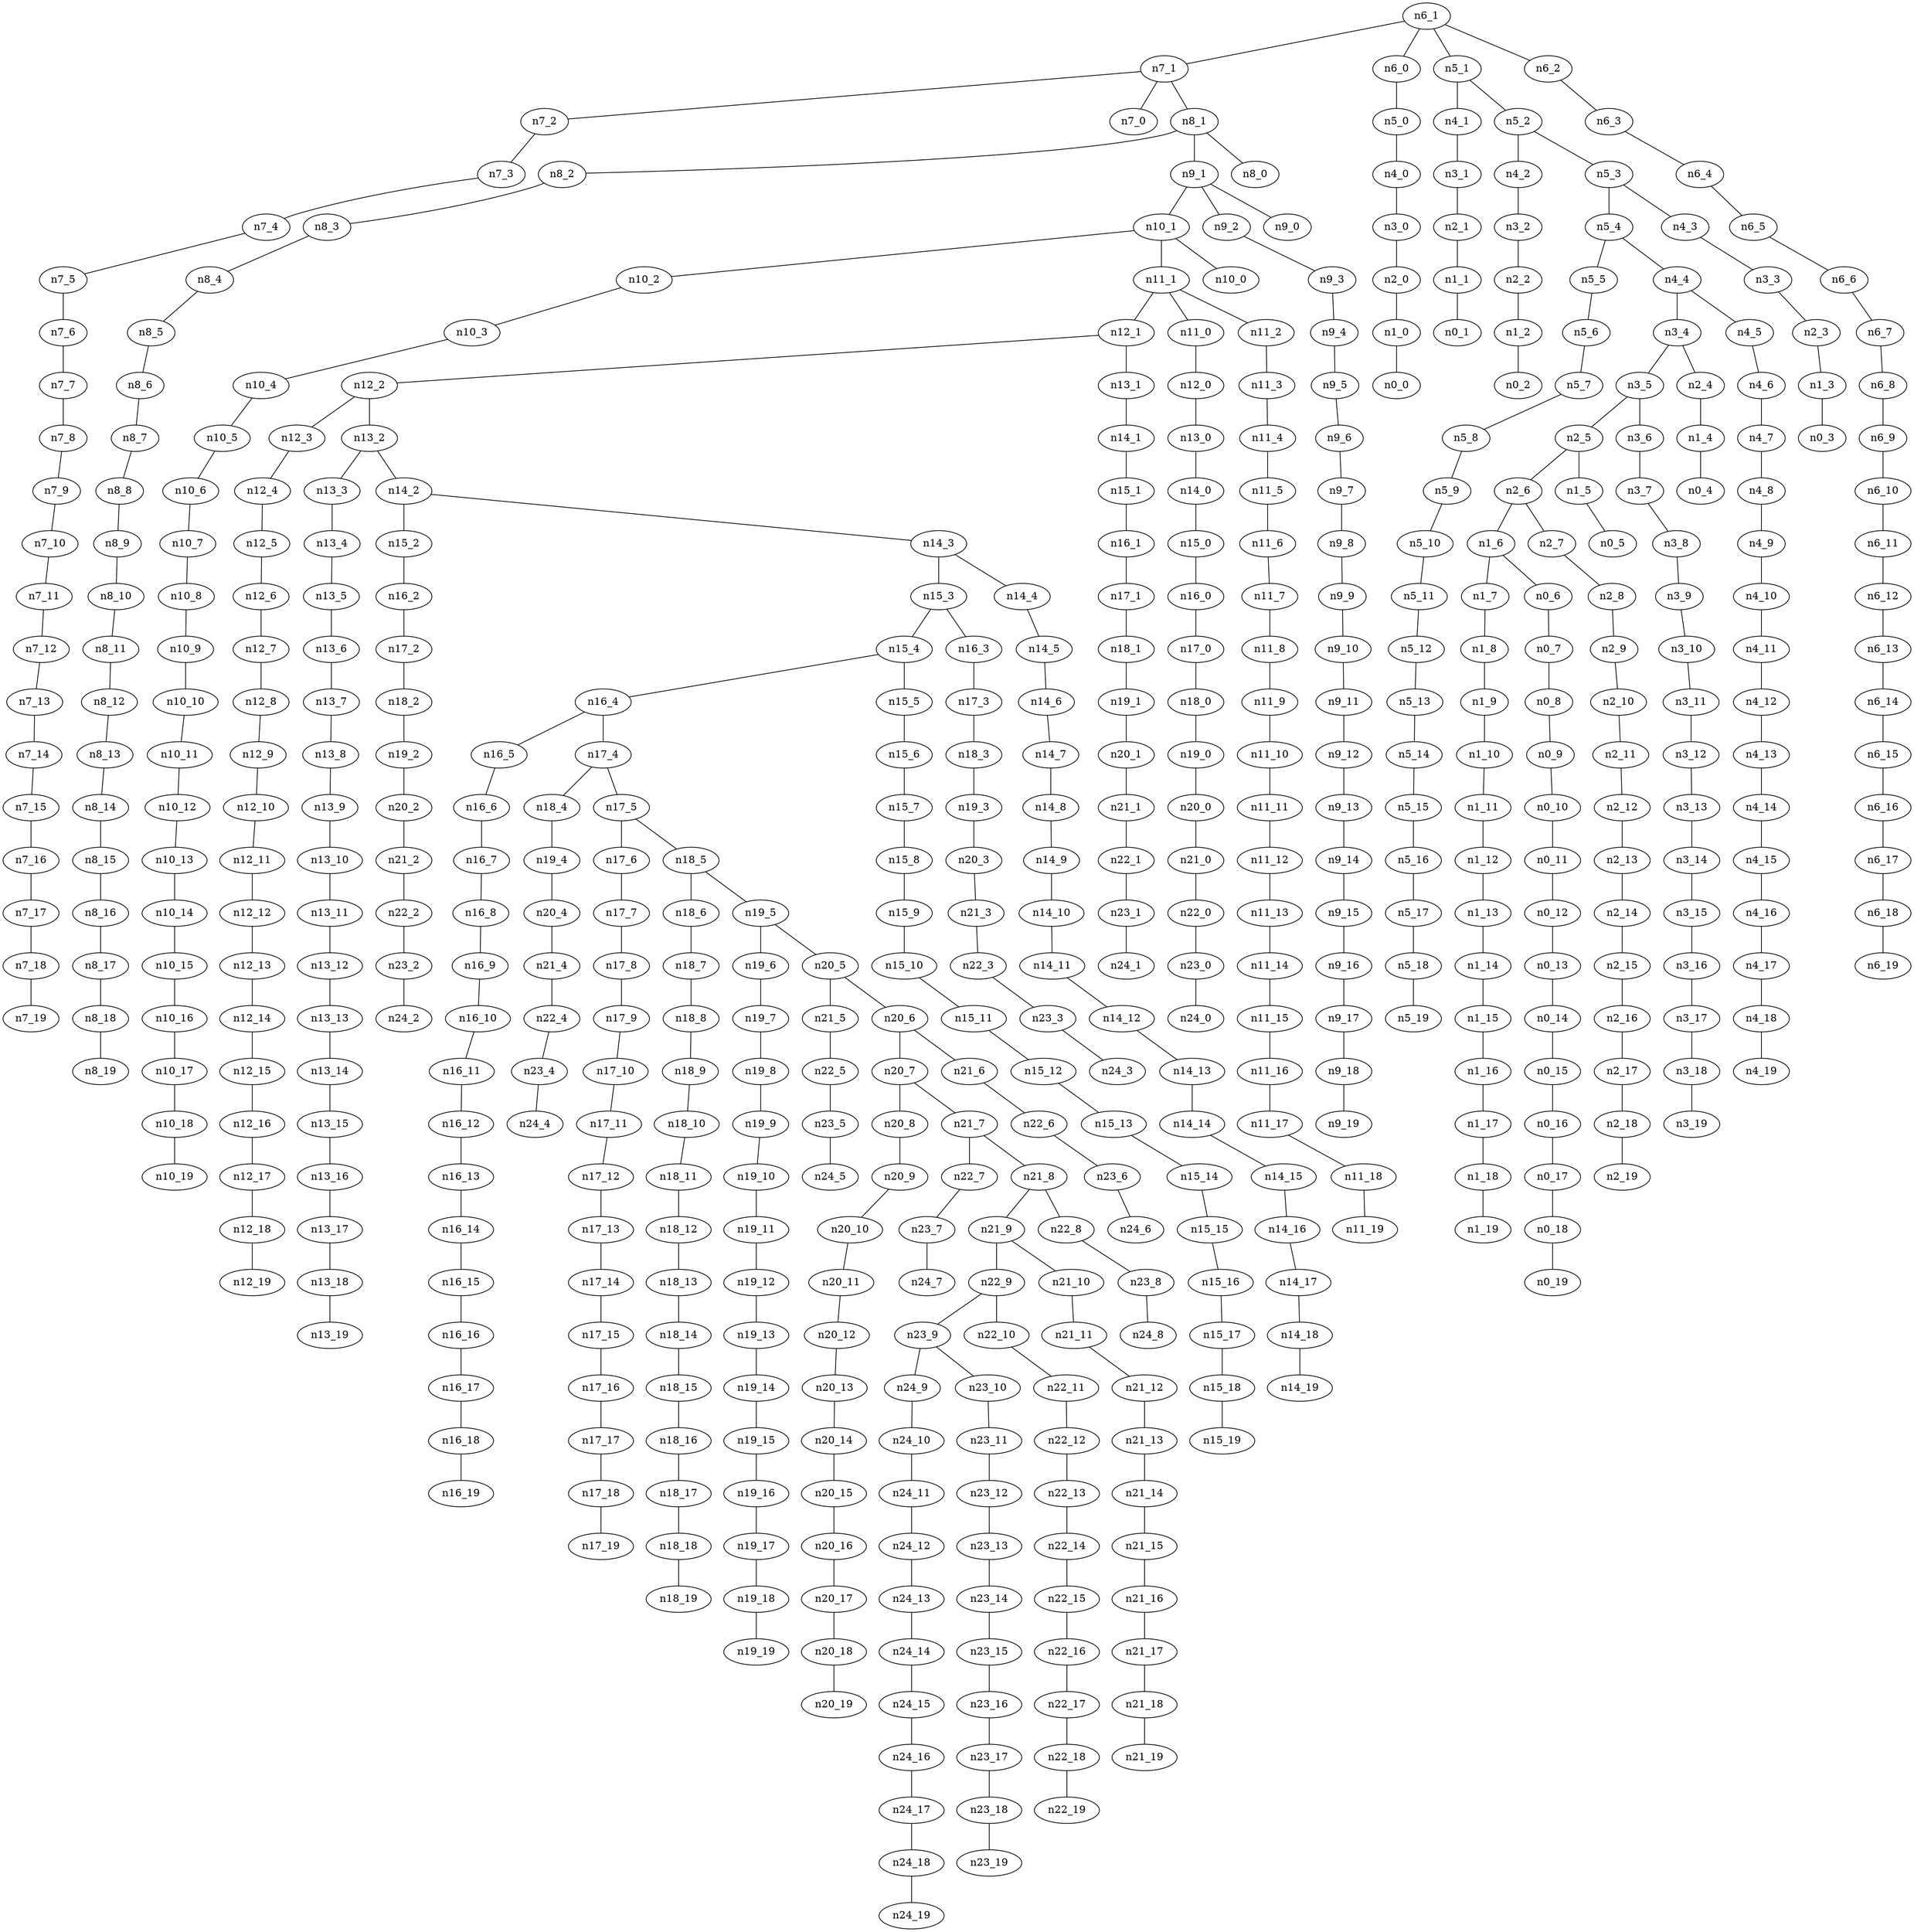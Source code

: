 graph G {
"n2_11";
"n23_1";
"n18_4";
"n16_17";
"n24_11";
"n10_16";
"n0_17";
"n23_0";
"n3_19";
"n9_8";
"n9_15";
"n16_14";
"n10_17";
"n4_2";
"n3_10";
"n8_14";
"n9_11";
"n4_11";
"n18_19";
"n3_4";
"n23_12";
"n7_13";
"n20_2";
"n18_11";
"n7_2";
"n12_16";
"n15_16";
"n6_11";
"n5_8";
"n20_11";
"n12_3";
"n15_13";
"n3_13";
"n18_17";
"n16_0";
"n15_1";
"n4_14";
"n4_1";
"n23_2";
"n22_11";
"n9_18";
"n24_0";
"n4_12";
"n20_8";
"n11_6";
"n13_5";
"n13_12";
"n18_6";
"n12_11";
"n2_8";
"n19_13";
"n22_18";
"n16_1";
"n1_10";
"n2_10";
"n7_4";
"n13_2";
"n8_2";
"n21_12";
"n7_15";
"n2_14";
"n13_7";
"n2_5";
"n10_15";
"n22_1";
"n18_12";
"n1_4";
"n5_5";
"n3_15";
"n17_15";
"n17_1";
"n10_2";
"n24_4";
"n18_2";
"n1_11";
"n6_8";
"n4_0";
"n19_12";
"n7_1";
"n21_16";
"n13_4";
"n18_1";
"n23_9";
"n14_12";
"n16_12";
"n5_11";
"n8_7";
"n21_0";
"n24_7";
"n3_11";
"n19_4";
"n14_0";
"n6_18";
"n24_5";
"n1_7";
"n6_0";
"n23_11";
"n8_9";
"n22_0";
"n0_18";
"n19_1";
"n15_8";
"n1_6";
"n19_6";
"n1_15";
"n9_7";
"n0_6";
"n21_2";
"n12_10";
"n9_4";
"n6_15";
"n4_6";
"n17_14";
"n11_8";
"n23_4";
"n10_11";
"n15_7";
"n19_15";
"n16_2";
"n1_0";
"n13_0";
"n6_9";
"n15_9";
"n19_8";
"n12_17";
"n7_3";
"n9_1";
"n15_3";
"n7_16";
"n12_1";
"n4_15";
"n12_15";
"n10_18";
"n17_8";
"n10_5";
"n16_13";
"n16_4";
"n10_6";
"n2_1";
"n21_1";
"n4_8";
"n0_0";
"n11_15";
"n23_16";
"n1_13";
"n12_2";
"n19_18";
"n14_14";
"n0_2";
"n15_17";
"n7_7";
"n5_16";
"n21_5";
"n5_7";
"n20_17";
"n19_3";
"n17_17";
"n1_3";
"n6_19";
"n22_14";
"n10_10";
"n2_6";
"n15_10";
"n19_11";
"n0_12";
"n8_15";
"n9_13";
"n20_16";
"n2_15";
"n5_10";
"n19_19";
"n14_9";
"n1_18";
"n15_2";
"n5_1";
"n19_17";
"n2_3";
"n9_6";
"n13_8";
"n16_10";
"n1_2";
"n23_18";
"n10_12";
"n6_10";
"n2_12";
"n7_0";
"n17_5";
"n3_9";
"n8_17";
"n10_4";
"n16_6";
"n21_4";
"n9_14";
"n24_1";
"n16_16";
"n10_7";
"n20_14";
"n9_5";
"n12_12";
"n21_18";
"n10_1";
"n6_12";
"n9_12";
"n13_13";
"n4_13";
"n24_18";
"n14_18";
"n23_7";
"n9_10";
"n17_13";
"n9_9";
"n16_19";
"n6_2";
"n11_1";
"n19_10";
"n23_17";
"n22_3";
"n18_14";
"n10_19";
"n18_7";
"n3_8";
"n23_14";
"n7_6";
"n4_5";
"n8_19";
"n8_11";
"n7_14";
"n19_5";
"n4_7";
"n16_5";
"n1_16";
"n8_4";
"n7_9";
"n14_1";
"n3_5";
"n8_12";
"n22_15";
"n17_18";
"n15_4";
"n5_0";
"n23_3";
"n20_4";
"n11_13";
"n6_4";
"n22_9";
"n11_17";
"n3_1";
"n15_5";
"n4_19";
"n18_15";
"n5_18";
"n19_2";
"n18_3";
"n8_6";
"n6_7";
"n12_13";
"n22_2";
"n12_4";
"n0_15";
"n24_9";
"n21_13";
"n7_5";
"n0_5";
"n22_16";
"n9_3";
"n23_19";
"n13_18";
"n2_7";
"n14_6";
"n24_16";
"n10_13";
"n24_6";
"n5_12";
"n11_18";
"n14_4";
"n2_16";
"n24_12";
"n5_4";
"n10_14";
"n8_13";
"n4_9";
"n19_0";
"n21_9";
"n14_19";
"n20_10";
"n16_18";
"n13_1";
"n20_7";
"n13_9";
"n0_13";
"n1_12";
"n17_7";
"n18_16";
"n6_17";
"n14_13";
"n13_14";
"n13_6";
"n19_9";
"n1_9";
"n0_9";
"n8_10";
"n3_3";
"n7_8";
"n0_14";
"n21_17";
"n16_15";
"n17_11";
"n7_11";
"n0_11";
"n16_9";
"n5_17";
"n10_8";
"n14_16";
"n24_3";
"n22_10";
"n20_9";
"n22_4";
"n3_7";
"n23_10";
"n8_8";
"n24_13";
"n11_14";
"n11_11";
"n8_18";
"n5_9";
"n12_6";
"n21_19";
"n17_6";
"n17_12";
"n0_16";
"n2_2";
"n0_8";
"n3_6";
"n6_16";
"n11_10";
"n14_11";
"n20_5";
"n13_15";
"n5_15";
"n22_13";
"n9_2";
"n17_4";
"n13_10";
"n2_4";
"n16_7";
"n12_7";
"n9_17";
"n24_17";
"n21_7";
"n8_3";
"n5_3";
"n23_13";
"n22_17";
"n23_15";
"n21_10";
"n17_3";
"n24_15";
"n17_9";
"n18_18";
"n14_17";
"n0_7";
"n4_10";
"n9_16";
"n22_19";
"n7_18";
"n6_13";
"n3_17";
"n3_18";
"n16_3";
"n12_8";
"n22_12";
"n1_8";
"n24_14";
"n20_6";
"n5_19";
"n10_0";
"n24_10";
"n19_14";
"n2_18";
"n5_13";
"n2_19";
"n12_19";
"n18_9";
"n3_2";
"n11_4";
"n20_3";
"n20_15";
"n2_13";
"n13_11";
"n4_17";
"n19_7";
"n21_15";
"n21_14";
"n1_14";
"n15_11";
"n20_18";
"n7_19";
"n11_0";
"n6_3";
"n15_18";
"n23_5";
"n12_0";
"n6_6";
"n12_14";
"n3_0";
"n5_14";
"n5_6";
"n0_19";
"n14_15";
"n2_0";
"n6_5";
"n24_8";
"n17_16";
"n4_16";
"n16_11";
"n11_9";
"n11_19";
"n22_8";
"n12_18";
"n1_17";
"n5_2";
"n18_10";
"n18_0";
"n16_8";
"n17_0";
"n15_0";
"n6_14";
"n11_12";
"n0_4";
"n15_19";
"n22_6";
"n15_12";
"n22_7";
"n7_10";
"n21_3";
"n13_3";
"n6_1";
"n8_16";
"n21_6";
"n14_3";
"n20_0";
"n2_9";
"n13_17";
"n24_19";
"n20_12";
"n13_19";
"n11_5";
"n18_13";
"n11_7";
"n9_19";
"n4_18";
"n17_2";
"n10_3";
"n7_17";
"n8_1";
"n20_1";
"n18_5";
"n23_6";
"n19_16";
"n15_14";
"n14_2";
"n14_5";
"n12_5";
"n1_5";
"n1_19";
"n0_1";
"n3_14";
"n7_12";
"n12_9";
"n9_0";
"n4_3";
"n10_9";
"n8_5";
"n4_4";
"n18_8";
"n11_3";
"n3_16";
"n21_8";
"n14_10";
"n23_8";
"n11_2";
"n3_12";
"n17_10";
"n15_15";
"n13_16";
"n21_11";
"n8_0";
"n15_6";
"n20_13";
"n1_1";
"n0_3";
"n24_2";
"n14_8";
"n14_7";
"n20_19";
"n11_16";
"n17_19";
"n22_5";
"n2_17";
"n0_10";
    "n14_13" -- "n14_14";
    "n6_0" -- "n5_0";
    "n11_3" -- "n11_4";
    "n9_7" -- "n9_8";
    "n5_10" -- "n5_11";
    "n13_10" -- "n13_11";
    "n16_16" -- "n16_17";
    "n24_9" -- "n24_10";
    "n4_14" -- "n4_15";
    "n21_16" -- "n21_17";
    "n21_0" -- "n22_0";
    "n3_16" -- "n3_17";
    "n13_4" -- "n13_5";
    "n10_7" -- "n10_8";
    "n2_5" -- "n2_6";
    "n4_4" -- "n3_4";
    "n1_10" -- "n1_11";
    "n5_14" -- "n5_15";
    "n5_4" -- "n4_4";
    "n4_9" -- "n4_10";
    "n5_11" -- "n5_12";
    "n20_18" -- "n20_19";
    "n13_9" -- "n13_10";
    "n19_0" -- "n20_0";
    "n12_16" -- "n12_17";
    "n7_14" -- "n7_15";
    "n5_7" -- "n5_8";
    "n19_13" -- "n19_14";
    "n23_14" -- "n23_15";
    "n1_17" -- "n1_18";
    "n24_15" -- "n24_16";
    "n1_6" -- "n0_6";
    "n21_18" -- "n21_19";
    "n4_0" -- "n3_0";
    "n13_0" -- "n14_0";
    "n7_17" -- "n7_18";
    "n12_3" -- "n12_4";
    "n11_7" -- "n11_8";
    "n1_8" -- "n1_9";
    "n2_16" -- "n2_17";
    "n12_2" -- "n13_2";
    "n21_9" -- "n22_9";
    "n22_8" -- "n23_8";
    "n23_12" -- "n23_13";
    "n5_1" -- "n5_2";
    "n15_1" -- "n16_1";
    "n9_17" -- "n9_18";
    "n20_14" -- "n20_15";
    "n23_3" -- "n24_3";
    "n20_9" -- "n20_10";
    "n8_12" -- "n8_13";
    "n15_0" -- "n16_0";
    "n13_5" -- "n13_6";
    "n2_10" -- "n2_11";
    "n18_12" -- "n18_13";
    "n14_14" -- "n14_15";
    "n3_15" -- "n3_16";
    "n3_8" -- "n3_9";
    "n16_3" -- "n17_3";
    "n16_7" -- "n16_8";
    "n11_5" -- "n11_6";
    "n4_15" -- "n4_16";
    "n5_5" -- "n5_6";
    "n7_11" -- "n7_12";
    "n8_7" -- "n8_8";
    "n12_5" -- "n12_6";
    "n13_2" -- "n14_2";
    "n13_6" -- "n13_7";
    "n18_11" -- "n18_12";
    "n6_6" -- "n6_7";
    "n18_18" -- "n18_19";
    "n22_3" -- "n23_3";
    "n5_3" -- "n5_4";
    "n3_2" -- "n2_2";
    "n16_2" -- "n17_2";
    "n15_12" -- "n15_13";
    "n8_2" -- "n8_3";
    "n8_9" -- "n8_10";
    "n4_16" -- "n4_17";
    "n16_0" -- "n17_0";
    "n5_13" -- "n5_14";
    "n2_6" -- "n1_6";
    "n7_2" -- "n7_3";
    "n14_10" -- "n14_11";
    "n20_15" -- "n20_16";
    "n9_11" -- "n9_12";
    "n6_4" -- "n6_5";
    "n20_11" -- "n20_12";
    "n3_11" -- "n3_12";
    "n8_3" -- "n8_4";
    "n15_15" -- "n15_16";
    "n11_1" -- "n11_0";
    "n9_5" -- "n9_6";
    "n0_9" -- "n0_10";
    "n18_13" -- "n18_14";
    "n10_6" -- "n10_7";
    "n16_13" -- "n16_14";
    "n8_6" -- "n8_7";
    "n18_1" -- "n19_1";
    "n11_15" -- "n11_16";
    "n2_13" -- "n2_14";
    "n9_15" -- "n9_16";
    "n18_15" -- "n18_16";
    "n13_7" -- "n13_8";
    "n23_5" -- "n24_5";
    "n3_13" -- "n3_14";
    "n24_10" -- "n24_11";
    "n2_2" -- "n1_2";
    "n20_10" -- "n20_11";
    "n2_5" -- "n1_5";
    "n7_3" -- "n7_4";
    "n17_5" -- "n18_5";
    "n10_8" -- "n10_9";
    "n14_18" -- "n14_19";
    "n15_3" -- "n15_4";
    "n14_8" -- "n14_9";
    "n23_0" -- "n24_0";
    "n11_4" -- "n11_5";
    "n11_12" -- "n11_13";
    "n22_13" -- "n22_14";
    "n3_5" -- "n2_5";
    "n11_8" -- "n11_9";
    "n23_18" -- "n23_19";
    "n20_7" -- "n21_7";
    "n8_11" -- "n8_12";
    "n21_4" -- "n22_4";
    "n14_5" -- "n14_6";
    "n23_15" -- "n23_16";
    "n19_2" -- "n20_2";
    "n14_1" -- "n15_1";
    "n9_9" -- "n9_10";
    "n1_6" -- "n1_7";
    "n22_1" -- "n23_1";
    "n19_1" -- "n20_1";
    "n10_2" -- "n10_3";
    "n3_10" -- "n3_11";
    "n15_9" -- "n15_10";
    "n24_16" -- "n24_17";
    "n2_15" -- "n2_16";
    "n22_17" -- "n22_18";
    "n6_12" -- "n6_13";
    "n13_8" -- "n13_9";
    "n8_13" -- "n8_14";
    "n21_14" -- "n21_15";
    "n3_17" -- "n3_18";
    "n17_18" -- "n17_19";
    "n9_12" -- "n9_13";
    "n13_3" -- "n13_4";
    "n24_18" -- "n24_19";
    "n7_16" -- "n7_17";
    "n24_17" -- "n24_18";
    "n19_6" -- "n19_7";
    "n16_5" -- "n16_6";
    "n4_12" -- "n4_13";
    "n10_11" -- "n10_12";
    "n13_1" -- "n14_1";
    "n21_2" -- "n22_2";
    "n16_9" -- "n16_10";
    "n20_16" -- "n20_17";
    "n21_7" -- "n21_8";
    "n4_2" -- "n3_2";
    "n21_11" -- "n21_12";
    "n23_13" -- "n23_14";
    "n20_0" -- "n21_0";
    "n14_16" -- "n14_17";
    "n9_8" -- "n9_9";
    "n8_15" -- "n8_16";
    "n18_4" -- "n19_4";
    "n20_1" -- "n21_1";
    "n3_4" -- "n3_5";
    "n5_6" -- "n5_7";
    "n4_10" -- "n4_11";
    "n4_17" -- "n4_18";
    "n8_1" -- "n9_1";
    "n15_4" -- "n16_4";
    "n14_4" -- "n14_5";
    "n23_4" -- "n24_4";
    "n18_7" -- "n18_8";
    "n5_3" -- "n4_3";
    "n18_5" -- "n19_5";
    "n2_9" -- "n2_10";
    "n15_17" -- "n15_18";
    "n21_15" -- "n21_16";
    "n21_13" -- "n21_14";
    "n15_13" -- "n15_14";
    "n3_3" -- "n2_3";
    "n22_9" -- "n23_9";
    "n19_17" -- "n19_18";
    "n0_12" -- "n0_13";
    "n18_5" -- "n18_6";
    "n14_6" -- "n14_7";
    "n5_16" -- "n5_17";
    "n17_5" -- "n17_6";
    "n20_12" -- "n20_13";
    "n6_1" -- "n7_1";
    "n15_8" -- "n15_9";
    "n9_1" -- "n10_1";
    "n1_14" -- "n1_15";
    "n8_17" -- "n8_18";
    "n10_1" -- "n11_1";
    "n15_7" -- "n15_8";
    "n3_4" -- "n2_4";
    "n17_12" -- "n17_13";
    "n3_18" -- "n3_19";
    "n24_14" -- "n24_15";
    "n0_11" -- "n0_12";
    "n5_0" -- "n4_0";
    "n5_2" -- "n5_3";
    "n1_5" -- "n0_5";
    "n2_18" -- "n2_19";
    "n1_12" -- "n1_13";
    "n2_8" -- "n2_9";
    "n17_1" -- "n18_1";
    "n15_6" -- "n15_7";
    "n19_5" -- "n20_5";
    "n4_6" -- "n4_7";
    "n20_17" -- "n20_18";
    "n1_15" -- "n1_16";
    "n6_9" -- "n6_10";
    "n1_16" -- "n1_17";
    "n1_9" -- "n1_10";
    "n2_3" -- "n1_3";
    "n20_2" -- "n21_2";
    "n0_13" -- "n0_14";
    "n8_8" -- "n8_9";
    "n17_2" -- "n18_2";
    "n11_0" -- "n12_0";
    "n4_1" -- "n3_1";
    "n23_1" -- "n24_1";
    "n9_10" -- "n9_11";
    "n20_6" -- "n20_7";
    "n19_18" -- "n19_19";
    "n1_3" -- "n0_3";
    "n10_5" -- "n10_6";
    "n23_17" -- "n23_18";
    "n0_18" -- "n0_19";
    "n6_7" -- "n6_8";
    "n24_13" -- "n24_14";
    "n3_9" -- "n3_10";
    "n15_5" -- "n15_6";
    "n23_6" -- "n24_6";
    "n19_14" -- "n19_15";
    "n6_14" -- "n6_15";
    "n6_1" -- "n6_0";
    "n0_15" -- "n0_16";
    "n14_11" -- "n14_12";
    "n9_4" -- "n9_5";
    "n19_7" -- "n19_8";
    "n12_12" -- "n12_13";
    "n0_16" -- "n0_17";
    "n2_4" -- "n1_4";
    "n16_8" -- "n16_9";
    "n7_1" -- "n8_1";
    "n7_12" -- "n7_13";
    "n7_6" -- "n7_7";
    "n8_4" -- "n8_5";
    "n6_8" -- "n6_9";
    "n4_7" -- "n4_8";
    "n11_1" -- "n12_1";
    "n7_15" -- "n7_16";
    "n19_8" -- "n19_9";
    "n2_11" -- "n2_12";
    "n6_15" -- "n6_16";
    "n0_14" -- "n0_15";
    "n24_12" -- "n24_13";
    "n9_14" -- "n9_15";
    "n1_18" -- "n1_19";
    "n18_9" -- "n18_10";
    "n22_4" -- "n23_4";
    "n20_7" -- "n20_8";
    "n13_18" -- "n13_19";
    "n17_13" -- "n17_14";
    "n5_12" -- "n5_13";
    "n23_9" -- "n24_9";
    "n8_1" -- "n8_2";
    "n17_9" -- "n17_10";
    "n15_16" -- "n15_17";
    "n2_1" -- "n1_1";
    "n10_12" -- "n10_13";
    "n21_7" -- "n22_7";
    "n18_14" -- "n18_15";
    "n11_11" -- "n11_12";
    "n9_18" -- "n9_19";
    "n9_1" -- "n9_0";
    "n6_2" -- "n6_3";
    "n4_8" -- "n4_9";
    "n10_10" -- "n10_11";
    "n5_4" -- "n5_5";
    "n15_10" -- "n15_11";
    "n18_16" -- "n18_17";
    "n11_1" -- "n11_2";
    "n7_13" -- "n7_14";
    "n21_6" -- "n22_6";
    "n19_16" -- "n19_17";
    "n6_11" -- "n6_12";
    "n22_2" -- "n23_2";
    "n19_15" -- "n19_16";
    "n12_13" -- "n12_14";
    "n3_5" -- "n3_6";
    "n2_7" -- "n2_8";
    "n8_1" -- "n8_0";
    "n10_3" -- "n10_4";
    "n12_0" -- "n13_0";
    "n11_6" -- "n11_7";
    "n3_12" -- "n3_13";
    "n21_12" -- "n21_13";
    "n17_7" -- "n17_8";
    "n17_3" -- "n18_3";
    "n11_16" -- "n11_17";
    "n7_7" -- "n7_8";
    "n12_17" -- "n12_18";
    "n6_3" -- "n6_4";
    "n13_13" -- "n13_14";
    "n20_13" -- "n20_14";
    "n19_12" -- "n19_13";
    "n4_11" -- "n4_12";
    "n15_2" -- "n16_2";
    "n1_7" -- "n1_8";
    "n4_5" -- "n4_6";
    "n18_0" -- "n19_0";
    "n19_5" -- "n19_6";
    "n22_15" -- "n22_16";
    "n14_3" -- "n15_3";
    "n22_0" -- "n23_0";
    "n12_14" -- "n12_15";
    "n1_1" -- "n0_1";
    "n19_9" -- "n19_10";
    "n6_1" -- "n5_1";
    "n22_5" -- "n23_5";
    "n16_4" -- "n17_4";
    "n21_17" -- "n21_18";
    "n11_9" -- "n11_10";
    "n13_11" -- "n13_12";
    "n7_10" -- "n7_11";
    "n22_11" -- "n22_12";
    "n9_1" -- "n9_2";
    "n13_15" -- "n13_16";
    "n13_17" -- "n13_18";
    "n13_2" -- "n13_3";
    "n10_14" -- "n10_15";
    "n12_11" -- "n12_12";
    "n4_3" -- "n3_3";
    "n13_12" -- "n13_13";
    "n10_18" -- "n10_19";
    "n11_10" -- "n11_11";
    "n15_4" -- "n15_5";
    "n15_18" -- "n15_19";
    "n18_6" -- "n18_7";
    "n15_14" -- "n15_15";
    "n19_3" -- "n20_3";
    "n22_18" -- "n22_19";
    "n12_9" -- "n12_10";
    "n7_4" -- "n7_5";
    "n14_12" -- "n14_13";
    "n21_9" -- "n21_10";
    "n0_8" -- "n0_9";
    "n14_7" -- "n14_8";
    "n23_8" -- "n24_8";
    "n12_10" -- "n12_11";
    "n14_3" -- "n14_4";
    "n15_3" -- "n16_3";
    "n16_17" -- "n16_18";
    "n5_18" -- "n5_19";
    "n2_17" -- "n2_18";
    "n5_1" -- "n4_1";
    "n20_5" -- "n20_6";
    "n12_2" -- "n12_3";
    "n23_11" -- "n23_12";
    "n22_14" -- "n22_15";
    "n22_6" -- "n23_6";
    "n10_17" -- "n10_18";
    "n16_10" -- "n16_11";
    "n5_17" -- "n5_18";
    "n6_10" -- "n6_11";
    "n0_10" -- "n0_11";
    "n22_12" -- "n22_13";
    "n9_6" -- "n9_7";
    "n5_2" -- "n4_2";
    "n14_17" -- "n14_18";
    "n6_1" -- "n6_2";
    "n11_13" -- "n11_14";
    "n2_14" -- "n2_15";
    "n23_7" -- "n24_7";
    "n15_11" -- "n15_12";
    "n16_12" -- "n16_13";
    "n16_18" -- "n16_19";
    "n8_10" -- "n8_11";
    "n18_10" -- "n18_11";
    "n4_4" -- "n4_5";
    "n4_13" -- "n4_14";
    "n20_8" -- "n20_9";
    "n6_17" -- "n6_18";
    "n14_9" -- "n14_10";
    "n12_7" -- "n12_8";
    "n12_1" -- "n12_2";
    "n12_4" -- "n12_5";
    "n22_10" -- "n22_11";
    "n8_16" -- "n8_17";
    "n6_5" -- "n6_6";
    "n17_14" -- "n17_15";
    "n10_1" -- "n10_2";
    "n12_6" -- "n12_7";
    "n0_6" -- "n0_7";
    "n14_2" -- "n14_3";
    "n17_4" -- "n17_5";
    "n21_1" -- "n22_1";
    "n11_17" -- "n11_18";
    "n19_11" -- "n19_12";
    "n7_18" -- "n7_19";
    "n12_8" -- "n12_9";
    "n5_9" -- "n5_10";
    "n17_17" -- "n17_18";
    "n2_0" -- "n1_0";
    "n20_6" -- "n21_6";
    "n9_16" -- "n9_17";
    "n14_0" -- "n15_0";
    "n17_0" -- "n18_0";
    "n21_10" -- "n21_11";
    "n10_13" -- "n10_14";
    "n18_8" -- "n18_9";
    "n16_1" -- "n17_1";
    "n13_14" -- "n13_15";
    "n23_9" -- "n23_10";
    "n20_4" -- "n21_4";
    "n0_17" -- "n0_18";
    "n1_11" -- "n1_12";
    "n7_8" -- "n7_9";
    "n23_16" -- "n23_17";
    "n10_1" -- "n10_0";
    "n20_3" -- "n21_3";
    "n3_6" -- "n3_7";
    "n6_16" -- "n6_17";
    "n10_4" -- "n10_5";
    "n1_2" -- "n0_2";
    "n9_3" -- "n9_4";
    "n5_8" -- "n5_9";
    "n7_1" -- "n7_0";
    "n3_0" -- "n2_0";
    "n7_5" -- "n7_6";
    "n23_10" -- "n23_11";
    "n16_4" -- "n16_5";
    "n13_16" -- "n13_17";
    "n16_15" -- "n16_16";
    "n2_12" -- "n2_13";
    "n23_2" -- "n24_2";
    "n9_2" -- "n9_3";
    "n1_0" -- "n0_0";
    "n17_4" -- "n18_4";
    "n21_5" -- "n22_5";
    "n24_11" -- "n24_12";
    "n17_6" -- "n17_7";
    "n11_2" -- "n11_3";
    "n10_15" -- "n10_16";
    "n6_18" -- "n6_19";
    "n18_17" -- "n18_18";
    "n12_1" -- "n13_1";
    "n8_5" -- "n8_6";
    "n1_4" -- "n0_4";
    "n16_6" -- "n16_7";
    "n16_11" -- "n16_12";
    "n11_18" -- "n11_19";
    "n16_14" -- "n16_15";
    "n20_5" -- "n21_5";
    "n0_7" -- "n0_8";
    "n2_6" -- "n2_7";
    "n17_15" -- "n17_16";
    "n21_8" -- "n21_9";
    "n6_13" -- "n6_14";
    "n3_7" -- "n3_8";
    "n21_3" -- "n22_3";
    "n17_10" -- "n17_11";
    "n14_15" -- "n14_16";
    "n8_18" -- "n8_19";
    "n1_13" -- "n1_14";
    "n17_8" -- "n17_9";
    "n12_15" -- "n12_16";
    "n18_2" -- "n19_2";
    "n19_10" -- "n19_11";
    "n4_18" -- "n4_19";
    "n3_1" -- "n2_1";
    "n11_14" -- "n11_15";
    "n21_8" -- "n22_8";
    "n7_9" -- "n7_10";
    "n10_9" -- "n10_10";
    "n17_16" -- "n17_17";
    "n8_14" -- "n8_15";
    "n22_16" -- "n22_17";
    "n7_1" -- "n7_2";
    "n12_18" -- "n12_19";
    "n22_7" -- "n23_7";
    "n9_13" -- "n9_14";
    "n17_11" -- "n17_12";
    "n5_15" -- "n5_16";
    "n22_9" -- "n22_10";
    "n19_4" -- "n20_4";
    "n3_14" -- "n3_15";
    "n14_2" -- "n15_2";
    "n10_16" -- "n10_17";
    "n18_3" -- "n19_3";
}
